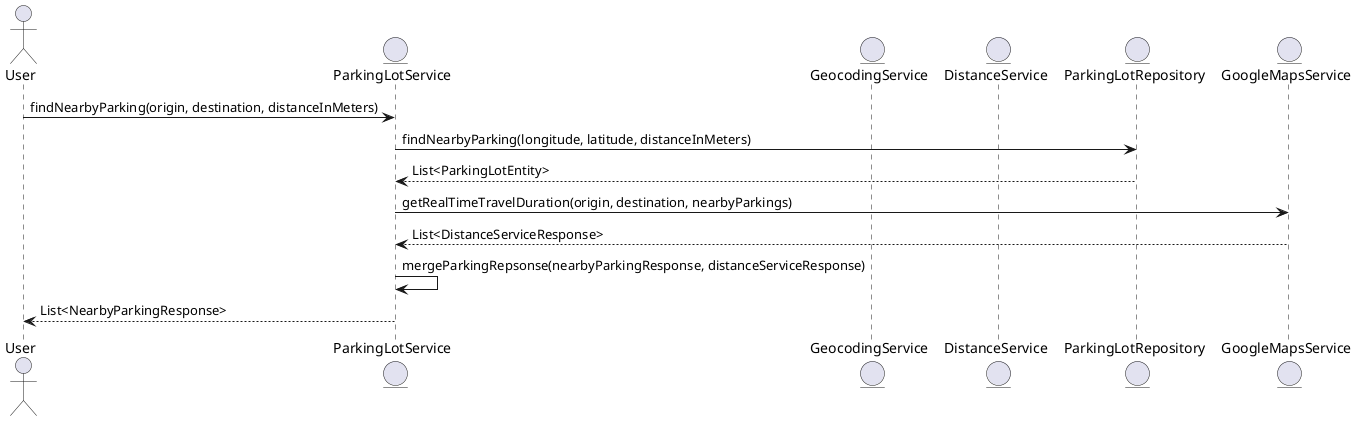 @startuml

actor User
entity "ParkingLotService" as Service
entity "GeocodingService" as Geocoding
entity "DistanceService" as Distance
entity "ParkingLotRepository" as Repo
entity "GoogleMapsService" as Maps

User -> Service: findNearbyParking(origin, destination, distanceInMeters)
Service -> Repo: findNearbyParking(longitude, latitude, distanceInMeters)
Repo --> Service: List<ParkingLotEntity>
Service -> Maps: getRealTimeTravelDuration(origin, destination, nearbyParkings)
Maps --> Service: List<DistanceServiceResponse>
Service -> Service: mergeParkingRepsonse(nearbyParkingResponse, distanceServiceResponse)
Service --> User: List<NearbyParkingResponse>

@enduml